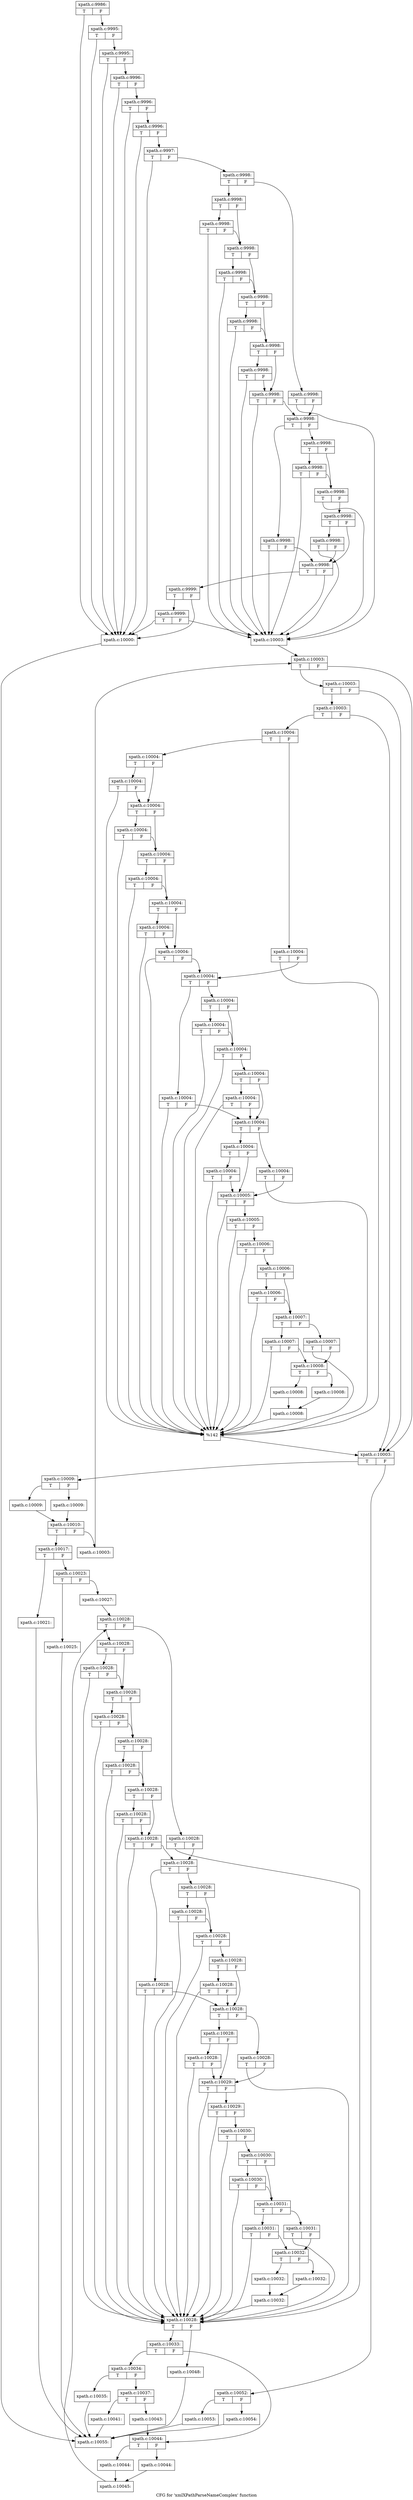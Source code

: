 digraph "CFG for 'xmlXPathParseNameComplex' function" {
	label="CFG for 'xmlXPathParseNameComplex' function";

	Node0x4e5ebc0 [shape=record,label="{xpath.c:9986:|{<s0>T|<s1>F}}"];
	Node0x4e5ebc0:s0 -> Node0x4e60b40;
	Node0x4e5ebc0:s1 -> Node0x4e61110;
	Node0x4e61110 [shape=record,label="{xpath.c:9995:|{<s0>T|<s1>F}}"];
	Node0x4e61110:s0 -> Node0x4e60b40;
	Node0x4e61110:s1 -> Node0x4e610c0;
	Node0x4e610c0 [shape=record,label="{xpath.c:9995:|{<s0>T|<s1>F}}"];
	Node0x4e610c0:s0 -> Node0x4e60b40;
	Node0x4e610c0:s1 -> Node0x4e61070;
	Node0x4e61070 [shape=record,label="{xpath.c:9996:|{<s0>T|<s1>F}}"];
	Node0x4e61070:s0 -> Node0x4e60b40;
	Node0x4e61070:s1 -> Node0x4e61020;
	Node0x4e61020 [shape=record,label="{xpath.c:9996:|{<s0>T|<s1>F}}"];
	Node0x4e61020:s0 -> Node0x4e60b40;
	Node0x4e61020:s1 -> Node0x4e60fd0;
	Node0x4e60fd0 [shape=record,label="{xpath.c:9996:|{<s0>T|<s1>F}}"];
	Node0x4e60fd0:s0 -> Node0x4e60b40;
	Node0x4e60fd0:s1 -> Node0x4e60f80;
	Node0x4e60f80 [shape=record,label="{xpath.c:9997:|{<s0>T|<s1>F}}"];
	Node0x4e60f80:s0 -> Node0x4e60b40;
	Node0x4e60f80:s1 -> Node0x4e60f30;
	Node0x4e60f30 [shape=record,label="{xpath.c:9998:|{<s0>T|<s1>F}}"];
	Node0x4e60f30:s0 -> Node0x4e61f90;
	Node0x4e60f30:s1 -> Node0x4e61fe0;
	Node0x4e61f90 [shape=record,label="{xpath.c:9998:|{<s0>T|<s1>F}}"];
	Node0x4e61f90:s0 -> Node0x4e622e0;
	Node0x4e61f90:s1 -> Node0x4e62290;
	Node0x4e622e0 [shape=record,label="{xpath.c:9998:|{<s0>T|<s1>F}}"];
	Node0x4e622e0:s0 -> Node0x4e60ee0;
	Node0x4e622e0:s1 -> Node0x4e62290;
	Node0x4e62290 [shape=record,label="{xpath.c:9998:|{<s0>T|<s1>F}}"];
	Node0x4e62290:s0 -> Node0x4e62610;
	Node0x4e62290:s1 -> Node0x4e62240;
	Node0x4e62610 [shape=record,label="{xpath.c:9998:|{<s0>T|<s1>F}}"];
	Node0x4e62610:s0 -> Node0x4e60ee0;
	Node0x4e62610:s1 -> Node0x4e62240;
	Node0x4e62240 [shape=record,label="{xpath.c:9998:|{<s0>T|<s1>F}}"];
	Node0x4e62240:s0 -> Node0x4e62940;
	Node0x4e62240:s1 -> Node0x4e621f0;
	Node0x4e62940 [shape=record,label="{xpath.c:9998:|{<s0>T|<s1>F}}"];
	Node0x4e62940:s0 -> Node0x4e60ee0;
	Node0x4e62940:s1 -> Node0x4e621f0;
	Node0x4e621f0 [shape=record,label="{xpath.c:9998:|{<s0>T|<s1>F}}"];
	Node0x4e621f0:s0 -> Node0x4e62c70;
	Node0x4e621f0:s1 -> Node0x4e621a0;
	Node0x4e62c70 [shape=record,label="{xpath.c:9998:|{<s0>T|<s1>F}}"];
	Node0x4e62c70:s0 -> Node0x4e60ee0;
	Node0x4e62c70:s1 -> Node0x4e621a0;
	Node0x4e621a0 [shape=record,label="{xpath.c:9998:|{<s0>T|<s1>F}}"];
	Node0x4e621a0:s0 -> Node0x4e60ee0;
	Node0x4e621a0:s1 -> Node0x4e61f10;
	Node0x4e61fe0 [shape=record,label="{xpath.c:9998:|{<s0>T|<s1>F}}"];
	Node0x4e61fe0:s0 -> Node0x4e60ee0;
	Node0x4e61fe0:s1 -> Node0x4e61f10;
	Node0x4e61f10 [shape=record,label="{xpath.c:9998:|{<s0>T|<s1>F}}"];
	Node0x4e61f10:s0 -> Node0x4e643c0;
	Node0x4e61f10:s1 -> Node0x4e64870;
	Node0x4e643c0 [shape=record,label="{xpath.c:9998:|{<s0>T|<s1>F}}"];
	Node0x4e643c0:s0 -> Node0x4e60ee0;
	Node0x4e643c0:s1 -> Node0x4e61e90;
	Node0x4e64870 [shape=record,label="{xpath.c:9998:|{<s0>T|<s1>F}}"];
	Node0x4e64870:s0 -> Node0x4e64bc0;
	Node0x4e64870:s1 -> Node0x4e64b70;
	Node0x4e64bc0 [shape=record,label="{xpath.c:9998:|{<s0>T|<s1>F}}"];
	Node0x4e64bc0:s0 -> Node0x4e60ee0;
	Node0x4e64bc0:s1 -> Node0x4e64b70;
	Node0x4e64b70 [shape=record,label="{xpath.c:9998:|{<s0>T|<s1>F}}"];
	Node0x4e64b70:s0 -> Node0x4e60ee0;
	Node0x4e64b70:s1 -> Node0x4e64b20;
	Node0x4e64b20 [shape=record,label="{xpath.c:9998:|{<s0>T|<s1>F}}"];
	Node0x4e64b20:s0 -> Node0x4e65060;
	Node0x4e64b20:s1 -> Node0x4e61e90;
	Node0x4e65060 [shape=record,label="{xpath.c:9998:|{<s0>T|<s1>F}}"];
	Node0x4e65060:s0 -> Node0x4e60ee0;
	Node0x4e65060:s1 -> Node0x4e61e90;
	Node0x4e61e90 [shape=record,label="{xpath.c:9998:|{<s0>T|<s1>F}}"];
	Node0x4e61e90:s0 -> Node0x4e61e10;
	Node0x4e61e90:s1 -> Node0x4e60ee0;
	Node0x4e61e10 [shape=record,label="{xpath.c:9999:|{<s0>T|<s1>F}}"];
	Node0x4e61e10:s0 -> Node0x4e65500;
	Node0x4e61e10:s1 -> Node0x4e60b40;
	Node0x4e65500 [shape=record,label="{xpath.c:9999:|{<s0>T|<s1>F}}"];
	Node0x4e65500:s0 -> Node0x4e60b40;
	Node0x4e65500:s1 -> Node0x4e60ee0;
	Node0x4e60b40 [shape=record,label="{xpath.c:10000:}"];
	Node0x4e60b40 -> Node0x4e5cd20;
	Node0x4e60ee0 [shape=record,label="{xpath.c:10003:}"];
	Node0x4e60ee0 -> Node0x4e65910;
	Node0x4e65910 [shape=record,label="{xpath.c:10003:|{<s0>T|<s1>F}}"];
	Node0x4e65910:s0 -> Node0x4e65c90;
	Node0x4e65910:s1 -> Node0x4e65b70;
	Node0x4e65c90 [shape=record,label="{xpath.c:10003:|{<s0>T|<s1>F}}"];
	Node0x4e65c90:s0 -> Node0x4e65c10;
	Node0x4e65c90:s1 -> Node0x4e65b70;
	Node0x4e65c10 [shape=record,label="{xpath.c:10003:|{<s0>T|<s1>F}}"];
	Node0x4e65c10:s0 -> Node0x4e65bc0;
	Node0x4e65c10:s1 -> Node0x4e65b70;
	Node0x4e65bc0 [shape=record,label="{xpath.c:10004:|{<s0>T|<s1>F}}"];
	Node0x4e65bc0:s0 -> Node0x4e66760;
	Node0x4e65bc0:s1 -> Node0x4e667b0;
	Node0x4e66760 [shape=record,label="{xpath.c:10004:|{<s0>T|<s1>F}}"];
	Node0x4e66760:s0 -> Node0x4e66b10;
	Node0x4e66760:s1 -> Node0x4e66ac0;
	Node0x4e66b10 [shape=record,label="{xpath.c:10004:|{<s0>T|<s1>F}}"];
	Node0x4e66b10:s0 -> Node0x4e66270;
	Node0x4e66b10:s1 -> Node0x4e66ac0;
	Node0x4e66ac0 [shape=record,label="{xpath.c:10004:|{<s0>T|<s1>F}}"];
	Node0x4e66ac0:s0 -> Node0x4e66e40;
	Node0x4e66ac0:s1 -> Node0x4e66a70;
	Node0x4e66e40 [shape=record,label="{xpath.c:10004:|{<s0>T|<s1>F}}"];
	Node0x4e66e40:s0 -> Node0x4e66270;
	Node0x4e66e40:s1 -> Node0x4e66a70;
	Node0x4e66a70 [shape=record,label="{xpath.c:10004:|{<s0>T|<s1>F}}"];
	Node0x4e66a70:s0 -> Node0x4e67170;
	Node0x4e66a70:s1 -> Node0x4e66a20;
	Node0x4e67170 [shape=record,label="{xpath.c:10004:|{<s0>T|<s1>F}}"];
	Node0x4e67170:s0 -> Node0x4e66270;
	Node0x4e67170:s1 -> Node0x4e66a20;
	Node0x4e66a20 [shape=record,label="{xpath.c:10004:|{<s0>T|<s1>F}}"];
	Node0x4e66a20:s0 -> Node0x4e674a0;
	Node0x4e66a20:s1 -> Node0x4e669d0;
	Node0x4e674a0 [shape=record,label="{xpath.c:10004:|{<s0>T|<s1>F}}"];
	Node0x4e674a0:s0 -> Node0x4e66270;
	Node0x4e674a0:s1 -> Node0x4e669d0;
	Node0x4e669d0 [shape=record,label="{xpath.c:10004:|{<s0>T|<s1>F}}"];
	Node0x4e669d0:s0 -> Node0x4e66270;
	Node0x4e669d0:s1 -> Node0x4e666e0;
	Node0x4e667b0 [shape=record,label="{xpath.c:10004:|{<s0>T|<s1>F}}"];
	Node0x4e667b0:s0 -> Node0x4e66270;
	Node0x4e667b0:s1 -> Node0x4e666e0;
	Node0x4e666e0 [shape=record,label="{xpath.c:10004:|{<s0>T|<s1>F}}"];
	Node0x4e666e0:s0 -> Node0x4e67af0;
	Node0x4e666e0:s1 -> Node0x4e67b40;
	Node0x4e67af0 [shape=record,label="{xpath.c:10004:|{<s0>T|<s1>F}}"];
	Node0x4e67af0:s0 -> Node0x4e66270;
	Node0x4e67af0:s1 -> Node0x4e66660;
	Node0x4e67b40 [shape=record,label="{xpath.c:10004:|{<s0>T|<s1>F}}"];
	Node0x4e67b40:s0 -> Node0x4e67e90;
	Node0x4e67b40:s1 -> Node0x4e67e40;
	Node0x4e67e90 [shape=record,label="{xpath.c:10004:|{<s0>T|<s1>F}}"];
	Node0x4e67e90:s0 -> Node0x4e66270;
	Node0x4e67e90:s1 -> Node0x4e67e40;
	Node0x4e67e40 [shape=record,label="{xpath.c:10004:|{<s0>T|<s1>F}}"];
	Node0x4e67e40:s0 -> Node0x4e66270;
	Node0x4e67e40:s1 -> Node0x4e67df0;
	Node0x4e67df0 [shape=record,label="{xpath.c:10004:|{<s0>T|<s1>F}}"];
	Node0x4e67df0:s0 -> Node0x4e68330;
	Node0x4e67df0:s1 -> Node0x4e66660;
	Node0x4e68330 [shape=record,label="{xpath.c:10004:|{<s0>T|<s1>F}}"];
	Node0x4e68330:s0 -> Node0x4e66270;
	Node0x4e68330:s1 -> Node0x4e66660;
	Node0x4e66660 [shape=record,label="{xpath.c:10004:|{<s0>T|<s1>F}}"];
	Node0x4e66660:s0 -> Node0x4e68660;
	Node0x4e66660:s1 -> Node0x4e686b0;
	Node0x4e68660 [shape=record,label="{xpath.c:10004:|{<s0>T|<s1>F}}"];
	Node0x4e68660:s0 -> Node0x4e688a0;
	Node0x4e68660:s1 -> Node0x4e665e0;
	Node0x4e688a0 [shape=record,label="{xpath.c:10004:|{<s0>T|<s1>F}}"];
	Node0x4e688a0:s0 -> Node0x4e66270;
	Node0x4e688a0:s1 -> Node0x4e665e0;
	Node0x4e686b0 [shape=record,label="{xpath.c:10004:|{<s0>T|<s1>F}}"];
	Node0x4e686b0:s0 -> Node0x4e66270;
	Node0x4e686b0:s1 -> Node0x4e665e0;
	Node0x4e665e0 [shape=record,label="{xpath.c:10005:|{<s0>T|<s1>F}}"];
	Node0x4e665e0:s0 -> Node0x4e66270;
	Node0x4e665e0:s1 -> Node0x4e66560;
	Node0x4e66560 [shape=record,label="{xpath.c:10005:|{<s0>T|<s1>F}}"];
	Node0x4e66560:s0 -> Node0x4e66270;
	Node0x4e66560:s1 -> Node0x4e664e0;
	Node0x4e664e0 [shape=record,label="{xpath.c:10006:|{<s0>T|<s1>F}}"];
	Node0x4e664e0:s0 -> Node0x4e66270;
	Node0x4e664e0:s1 -> Node0x4e66460;
	Node0x4e66460 [shape=record,label="{xpath.c:10006:|{<s0>T|<s1>F}}"];
	Node0x4e66460:s0 -> Node0x4e69490;
	Node0x4e66460:s1 -> Node0x4e663e0;
	Node0x4e69490 [shape=record,label="{xpath.c:10006:|{<s0>T|<s1>F}}"];
	Node0x4e69490:s0 -> Node0x4e66270;
	Node0x4e69490:s1 -> Node0x4e663e0;
	Node0x4e663e0 [shape=record,label="{xpath.c:10007:|{<s0>T|<s1>F}}"];
	Node0x4e663e0:s0 -> Node0x4e698e0;
	Node0x4e663e0:s1 -> Node0x4e69930;
	Node0x4e698e0 [shape=record,label="{xpath.c:10007:|{<s0>T|<s1>F}}"];
	Node0x4e698e0:s0 -> Node0x4e66270;
	Node0x4e698e0:s1 -> Node0x4e66390;
	Node0x4e69930 [shape=record,label="{xpath.c:10007:|{<s0>T|<s1>F}}"];
	Node0x4e69930:s0 -> Node0x4e66270;
	Node0x4e69930:s1 -> Node0x4e66390;
	Node0x4e66390 [shape=record,label="{xpath.c:10008:|{<s0>T|<s1>F}}"];
	Node0x4e66390:s0 -> Node0x4e632f0;
	Node0x4e66390:s1 -> Node0x4e63340;
	Node0x4e632f0 [shape=record,label="{xpath.c:10008:}"];
	Node0x4e632f0 -> Node0x4e69e70;
	Node0x4e63340 [shape=record,label="{xpath.c:10008:}"];
	Node0x4e63340 -> Node0x4e69e70;
	Node0x4e69e70 [shape=record,label="{xpath.c:10008:}"];
	Node0x4e69e70 -> Node0x4e66270;
	Node0x4e66270 [shape=record,label="{%142}"];
	Node0x4e66270 -> Node0x4e65b70;
	Node0x4e65b70 [shape=record,label="{xpath.c:10003:|{<s0>T|<s1>F}}"];
	Node0x4e65b70:s0 -> Node0x4e6a830;
	Node0x4e65b70:s1 -> Node0x4e65af0;
	Node0x4e6a830 [shape=record,label="{xpath.c:10009:|{<s0>T|<s1>F}}"];
	Node0x4e6a830:s0 -> Node0x4e6a910;
	Node0x4e6a830:s1 -> Node0x4e6a9b0;
	Node0x4e6a910 [shape=record,label="{xpath.c:10009:}"];
	Node0x4e6a910 -> Node0x4e6a960;
	Node0x4e6a9b0 [shape=record,label="{xpath.c:10009:}"];
	Node0x4e6a9b0 -> Node0x4e6a960;
	Node0x4e6a960 [shape=record,label="{xpath.c:10010:|{<s0>T|<s1>F}}"];
	Node0x4e6a960:s0 -> Node0x4e6b730;
	Node0x4e6a960:s1 -> Node0x4e6ba60;
	Node0x4e6b730 [shape=record,label="{xpath.c:10017:|{<s0>T|<s1>F}}"];
	Node0x4e6b730:s0 -> Node0x4e6ca90;
	Node0x4e6b730:s1 -> Node0x4e6cae0;
	Node0x4e6ca90 [shape=record,label="{xpath.c:10021:}"];
	Node0x4e6ca90 -> Node0x4e5cd20;
	Node0x4e6cae0 [shape=record,label="{xpath.c:10023:|{<s0>T|<s1>F}}"];
	Node0x4e6cae0:s0 -> Node0x4e6d540;
	Node0x4e6cae0:s1 -> Node0x4e6d590;
	Node0x4e6d540 [shape=record,label="{xpath.c:10025:}"];
	Node0x4e6d540 -> Node0x4e5cd20;
	Node0x4e6d590 [shape=record,label="{xpath.c:10027:}"];
	Node0x4e6d590 -> Node0x4e6de20;
	Node0x4e6de20 [shape=record,label="{xpath.c:10028:|{<s0>T|<s1>F}}"];
	Node0x4e6de20:s0 -> Node0x4e6e500;
	Node0x4e6de20:s1 -> Node0x4e6e550;
	Node0x4e6e500 [shape=record,label="{xpath.c:10028:|{<s0>T|<s1>F}}"];
	Node0x4e6e500:s0 -> Node0x4e6e830;
	Node0x4e6e500:s1 -> Node0x4e6e7e0;
	Node0x4e6e830 [shape=record,label="{xpath.c:10028:|{<s0>T|<s1>F}}"];
	Node0x4e6e830:s0 -> Node0x4e6e110;
	Node0x4e6e830:s1 -> Node0x4e6e7e0;
	Node0x4e6e7e0 [shape=record,label="{xpath.c:10028:|{<s0>T|<s1>F}}"];
	Node0x4e6e7e0:s0 -> Node0x4e6eae0;
	Node0x4e6e7e0:s1 -> Node0x4e6e790;
	Node0x4e6eae0 [shape=record,label="{xpath.c:10028:|{<s0>T|<s1>F}}"];
	Node0x4e6eae0:s0 -> Node0x4e6e110;
	Node0x4e6eae0:s1 -> Node0x4e6e790;
	Node0x4e6e790 [shape=record,label="{xpath.c:10028:|{<s0>T|<s1>F}}"];
	Node0x4e6e790:s0 -> Node0x4e6ee10;
	Node0x4e6e790:s1 -> Node0x4e6e740;
	Node0x4e6ee10 [shape=record,label="{xpath.c:10028:|{<s0>T|<s1>F}}"];
	Node0x4e6ee10:s0 -> Node0x4e6e110;
	Node0x4e6ee10:s1 -> Node0x4e6e740;
	Node0x4e6e740 [shape=record,label="{xpath.c:10028:|{<s0>T|<s1>F}}"];
	Node0x4e6e740:s0 -> Node0x4e6f140;
	Node0x4e6e740:s1 -> Node0x4e6e6f0;
	Node0x4e6f140 [shape=record,label="{xpath.c:10028:|{<s0>T|<s1>F}}"];
	Node0x4e6f140:s0 -> Node0x4e6e110;
	Node0x4e6f140:s1 -> Node0x4e6e6f0;
	Node0x4e6e6f0 [shape=record,label="{xpath.c:10028:|{<s0>T|<s1>F}}"];
	Node0x4e6e6f0:s0 -> Node0x4e6e110;
	Node0x4e6e6f0:s1 -> Node0x4e6e480;
	Node0x4e6e550 [shape=record,label="{xpath.c:10028:|{<s0>T|<s1>F}}"];
	Node0x4e6e550:s0 -> Node0x4e6e110;
	Node0x4e6e550:s1 -> Node0x4e6e480;
	Node0x4e6e480 [shape=record,label="{xpath.c:10028:|{<s0>T|<s1>F}}"];
	Node0x4e6e480:s0 -> Node0x4e6f790;
	Node0x4e6e480:s1 -> Node0x4e6f7e0;
	Node0x4e6f790 [shape=record,label="{xpath.c:10028:|{<s0>T|<s1>F}}"];
	Node0x4e6f790:s0 -> Node0x4e6e110;
	Node0x4e6f790:s1 -> Node0x4e6e400;
	Node0x4e6f7e0 [shape=record,label="{xpath.c:10028:|{<s0>T|<s1>F}}"];
	Node0x4e6f7e0:s0 -> Node0x4e6fb30;
	Node0x4e6f7e0:s1 -> Node0x4e6fae0;
	Node0x4e6fb30 [shape=record,label="{xpath.c:10028:|{<s0>T|<s1>F}}"];
	Node0x4e6fb30:s0 -> Node0x4e6e110;
	Node0x4e6fb30:s1 -> Node0x4e6fae0;
	Node0x4e6fae0 [shape=record,label="{xpath.c:10028:|{<s0>T|<s1>F}}"];
	Node0x4e6fae0:s0 -> Node0x4e6e110;
	Node0x4e6fae0:s1 -> Node0x4e6fa90;
	Node0x4e6fa90 [shape=record,label="{xpath.c:10028:|{<s0>T|<s1>F}}"];
	Node0x4e6fa90:s0 -> Node0x4e6ffd0;
	Node0x4e6fa90:s1 -> Node0x4e6e400;
	Node0x4e6ffd0 [shape=record,label="{xpath.c:10028:|{<s0>T|<s1>F}}"];
	Node0x4e6ffd0:s0 -> Node0x4e6e110;
	Node0x4e6ffd0:s1 -> Node0x4e6e400;
	Node0x4e6e400 [shape=record,label="{xpath.c:10028:|{<s0>T|<s1>F}}"];
	Node0x4e6e400:s0 -> Node0x4e70300;
	Node0x4e6e400:s1 -> Node0x4e70350;
	Node0x4e70300 [shape=record,label="{xpath.c:10028:|{<s0>T|<s1>F}}"];
	Node0x4e70300:s0 -> Node0x4e70540;
	Node0x4e70300:s1 -> Node0x4e6e380;
	Node0x4e70540 [shape=record,label="{xpath.c:10028:|{<s0>T|<s1>F}}"];
	Node0x4e70540:s0 -> Node0x4e6e110;
	Node0x4e70540:s1 -> Node0x4e6e380;
	Node0x4e70350 [shape=record,label="{xpath.c:10028:|{<s0>T|<s1>F}}"];
	Node0x4e70350:s0 -> Node0x4e6e110;
	Node0x4e70350:s1 -> Node0x4e6e380;
	Node0x4e6e380 [shape=record,label="{xpath.c:10029:|{<s0>T|<s1>F}}"];
	Node0x4e6e380:s0 -> Node0x4e6e110;
	Node0x4e6e380:s1 -> Node0x4e6e300;
	Node0x4e6e300 [shape=record,label="{xpath.c:10029:|{<s0>T|<s1>F}}"];
	Node0x4e6e300:s0 -> Node0x4e6e110;
	Node0x4e6e300:s1 -> Node0x4e6e280;
	Node0x4e6e280 [shape=record,label="{xpath.c:10030:|{<s0>T|<s1>F}}"];
	Node0x4e6e280:s0 -> Node0x4e6e110;
	Node0x4e6e280:s1 -> Node0x4e6e200;
	Node0x4e6e200 [shape=record,label="{xpath.c:10030:|{<s0>T|<s1>F}}"];
	Node0x4e6e200:s0 -> Node0x4e71080;
	Node0x4e6e200:s1 -> Node0x4e6e1b0;
	Node0x4e71080 [shape=record,label="{xpath.c:10030:|{<s0>T|<s1>F}}"];
	Node0x4e71080:s0 -> Node0x4e6e110;
	Node0x4e71080:s1 -> Node0x4e6e1b0;
	Node0x4e6e1b0 [shape=record,label="{xpath.c:10031:|{<s0>T|<s1>F}}"];
	Node0x4e6e1b0:s0 -> Node0x4e714d0;
	Node0x4e6e1b0:s1 -> Node0x4e71520;
	Node0x4e714d0 [shape=record,label="{xpath.c:10031:|{<s0>T|<s1>F}}"];
	Node0x4e714d0:s0 -> Node0x4e6e110;
	Node0x4e714d0:s1 -> Node0x4e6e160;
	Node0x4e71520 [shape=record,label="{xpath.c:10031:|{<s0>T|<s1>F}}"];
	Node0x4e71520:s0 -> Node0x4e6e110;
	Node0x4e71520:s1 -> Node0x4e6e160;
	Node0x4e6e160 [shape=record,label="{xpath.c:10032:|{<s0>T|<s1>F}}"];
	Node0x4e6e160:s0 -> Node0x4e719b0;
	Node0x4e6e160:s1 -> Node0x4e71d40;
	Node0x4e719b0 [shape=record,label="{xpath.c:10032:}"];
	Node0x4e719b0 -> Node0x4e71d90;
	Node0x4e71d40 [shape=record,label="{xpath.c:10032:}"];
	Node0x4e71d40 -> Node0x4e71d90;
	Node0x4e71d90 [shape=record,label="{xpath.c:10032:}"];
	Node0x4e71d90 -> Node0x4e6e110;
	Node0x4e6e110 [shape=record,label="{xpath.c:10028:|{<s0>T|<s1>F}}"];
	Node0x4e6e110:s0 -> Node0x4e72440;
	Node0x4e6e110:s1 -> Node0x4e6e0c0;
	Node0x4e72440 [shape=record,label="{xpath.c:10033:|{<s0>T|<s1>F}}"];
	Node0x4e72440:s0 -> Node0x4e725b0;
	Node0x4e72440:s1 -> Node0x4e72600;
	Node0x4e725b0 [shape=record,label="{xpath.c:10034:|{<s0>T|<s1>F}}"];
	Node0x4e725b0:s0 -> Node0x4e72a20;
	Node0x4e725b0:s1 -> Node0x4e72a70;
	Node0x4e72a20 [shape=record,label="{xpath.c:10035:}"];
	Node0x4e72a20 -> Node0x4e5cd20;
	Node0x4e72a70 [shape=record,label="{xpath.c:10037:|{<s0>T|<s1>F}}"];
	Node0x4e72a70:s0 -> Node0x4e73650;
	Node0x4e72a70:s1 -> Node0x4e736a0;
	Node0x4e73650 [shape=record,label="{xpath.c:10041:}"];
	Node0x4e73650 -> Node0x4e5cd20;
	Node0x4e736a0 [shape=record,label="{xpath.c:10043:}"];
	Node0x4e736a0 -> Node0x4e72600;
	Node0x4e72600 [shape=record,label="{xpath.c:10044:|{<s0>T|<s1>F}}"];
	Node0x4e72600:s0 -> Node0x4e73d10;
	Node0x4e72600:s1 -> Node0x4e73db0;
	Node0x4e73d10 [shape=record,label="{xpath.c:10044:}"];
	Node0x4e73d10 -> Node0x4e73d60;
	Node0x4e73db0 [shape=record,label="{xpath.c:10044:}"];
	Node0x4e73db0 -> Node0x4e73d60;
	Node0x4e73d60 [shape=record,label="{xpath.c:10045:}"];
	Node0x4e73d60 -> Node0x4e6de20;
	Node0x4e6e0c0 [shape=record,label="{xpath.c:10048:}"];
	Node0x4e6e0c0 -> Node0x4e5cd20;
	Node0x4e6ba60 [shape=record,label="{xpath.c:10003:}"];
	Node0x4e6ba60 -> Node0x4e65910;
	Node0x4e65af0 [shape=record,label="{xpath.c:10052:|{<s0>T|<s1>F}}"];
	Node0x4e65af0:s0 -> Node0x4e75520;
	Node0x4e65af0:s1 -> Node0x4e75570;
	Node0x4e75520 [shape=record,label="{xpath.c:10053:}"];
	Node0x4e75520 -> Node0x4e5cd20;
	Node0x4e75570 [shape=record,label="{xpath.c:10054:}"];
	Node0x4e75570 -> Node0x4e5cd20;
	Node0x4e5cd20 [shape=record,label="{xpath.c:10055:}"];
}
